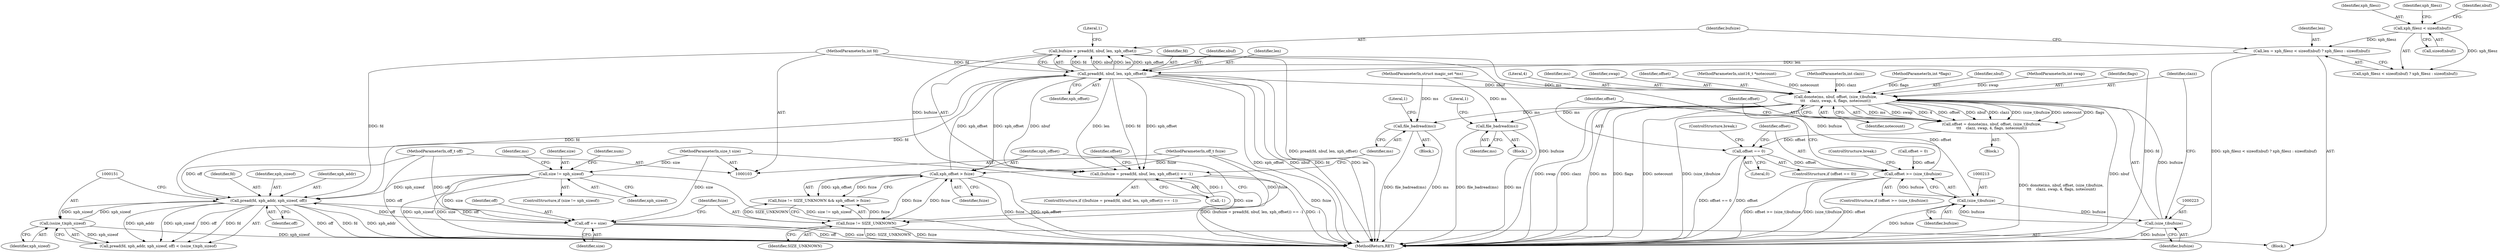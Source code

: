 digraph "0_file_ce90e05774dd77d86cfc8dfa6da57b32816841c4_3@API" {
"1000189" [label="(Call,bufsize = pread(fd, nbuf, len, xph_offset))"];
"1000191" [label="(Call,pread(fd, nbuf, len, xph_offset))"];
"1000145" [label="(Call,pread(fd, xph_addr, xph_sizeof, off))"];
"1000107" [label="(MethodParameterIn,int fd)"];
"1000150" [label="(Call,(ssize_t)xph_sizeof)"];
"1000122" [label="(Call,size != xph_sizeof)"];
"1000110" [label="(MethodParameterIn,size_t size)"];
"1000159" [label="(Call,off += size)"];
"1000108" [label="(MethodParameterIn,off_t off)"];
"1000177" [label="(Call,len = xph_filesz < sizeof(nbuf) ? xph_filesz : sizeof(nbuf))"];
"1000180" [label="(Call,xph_filesz < sizeof(nbuf))"];
"1000167" [label="(Call,xph_offset > fsize)"];
"1000164" [label="(Call,fsize != SIZE_UNKNOWN)"];
"1000111" [label="(MethodParameterIn,off_t fsize)"];
"1000188" [label="(Call,(bufsize = pread(fd, nbuf, len, xph_offset)) == -1)"];
"1000212" [label="(Call,(size_t)bufsize)"];
"1000210" [label="(Call,offset >= (size_t)bufsize)"];
"1000218" [label="(Call,donote(ms, nbuf, offset, (size_t)bufsize,\n\t\t\t    clazz, swap, 4, flags, notecount))"];
"1000154" [label="(Call,file_badread(ms))"];
"1000199" [label="(Call,file_badread(ms))"];
"1000216" [label="(Call,offset = donote(ms, nbuf, offset, (size_t)bufsize,\n\t\t\t    clazz, swap, 4, flags, notecount))"];
"1000231" [label="(Call,offset == 0)"];
"1000222" [label="(Call,(size_t)bufsize)"];
"1000204" [label="(Call,offset = 0)"];
"1000161" [label="(Identifier,size)"];
"1000191" [label="(Call,pread(fd, nbuf, len, xph_offset))"];
"1000149" [label="(Identifier,off)"];
"1000217" [label="(Identifier,offset)"];
"1000153" [label="(Block,)"];
"1000180" [label="(Call,xph_filesz < sizeof(nbuf))"];
"1000194" [label="(Identifier,len)"];
"1000198" [label="(Block,)"];
"1000146" [label="(Identifier,fd)"];
"1000144" [label="(Call,pread(fd, xph_addr, xph_sizeof, off) < (ssize_t)xph_sizeof)"];
"1000150" [label="(Call,(ssize_t)xph_sizeof)"];
"1000228" [label="(Identifier,flags)"];
"1000145" [label="(Call,pread(fd, xph_addr, xph_sizeof, off))"];
"1000154" [label="(Call,file_badread(ms))"];
"1000190" [label="(Identifier,bufsize)"];
"1000181" [label="(Identifier,xph_filesz)"];
"1000147" [label="(Identifier,xph_addr)"];
"1000237" [label="(MethodReturn,RET)"];
"1000121" [label="(ControlStructure,if (size != xph_sizeof))"];
"1000139" [label="(Identifier,num)"];
"1000227" [label="(Literal,4)"];
"1000165" [label="(Identifier,fsize)"];
"1000159" [label="(Call,off += size)"];
"1000193" [label="(Identifier,nbuf)"];
"1000216" [label="(Call,offset = donote(ms, nbuf, offset, (size_t)bufsize,\n\t\t\t    clazz, swap, 4, flags, notecount))"];
"1000219" [label="(Identifier,ms)"];
"1000177" [label="(Call,len = xph_filesz < sizeof(nbuf) ? xph_filesz : sizeof(nbuf))"];
"1000224" [label="(Identifier,bufsize)"];
"1000167" [label="(Call,xph_offset > fsize)"];
"1000188" [label="(Call,(bufsize = pread(fd, nbuf, len, xph_offset)) == -1)"];
"1000124" [label="(Identifier,xph_sizeof)"];
"1000199" [label="(Call,file_badread(ms))"];
"1000192" [label="(Identifier,fd)"];
"1000226" [label="(Identifier,swap)"];
"1000208" [label="(Block,)"];
"1000215" [label="(ControlStructure,break;)"];
"1000230" [label="(ControlStructure,if (offset == 0))"];
"1000166" [label="(Identifier,SIZE_UNKNOWN)"];
"1000212" [label="(Call,(size_t)bufsize)"];
"1000196" [label="(Call,-1)"];
"1000225" [label="(Identifier,clazz)"];
"1000160" [label="(Identifier,off)"];
"1000195" [label="(Identifier,xph_offset)"];
"1000234" [label="(ControlStructure,break;)"];
"1000182" [label="(Call,sizeof(nbuf))"];
"1000218" [label="(Call,donote(ms, nbuf, offset, (size_t)bufsize,\n\t\t\t    clazz, swap, 4, flags, notecount))"];
"1000122" [label="(Call,size != xph_sizeof)"];
"1000179" [label="(Call,xph_filesz < sizeof(nbuf) ? xph_filesz : sizeof(nbuf))"];
"1000189" [label="(Call,bufsize = pread(fd, nbuf, len, xph_offset))"];
"1000214" [label="(Identifier,bufsize)"];
"1000205" [label="(Identifier,offset)"];
"1000221" [label="(Identifier,offset)"];
"1000129" [label="(Identifier,ms)"];
"1000110" [label="(MethodParameterIn,size_t size)"];
"1000187" [label="(ControlStructure,if ((bufsize = pread(fd, nbuf, len, xph_offset)) == -1))"];
"1000148" [label="(Identifier,xph_sizeof)"];
"1000211" [label="(Identifier,offset)"];
"1000184" [label="(Identifier,xph_filesz)"];
"1000113" [label="(MethodParameterIn,uint16_t *notecount)"];
"1000231" [label="(Call,offset == 0)"];
"1000142" [label="(Block,)"];
"1000169" [label="(Identifier,fsize)"];
"1000233" [label="(Literal,0)"];
"1000186" [label="(Identifier,nbuf)"];
"1000105" [label="(MethodParameterIn,int clazz)"];
"1000107" [label="(MethodParameterIn,int fd)"];
"1000232" [label="(Identifier,offset)"];
"1000197" [label="(Literal,1)"];
"1000164" [label="(Call,fsize != SIZE_UNKNOWN)"];
"1000210" [label="(Call,offset >= (size_t)bufsize)"];
"1000104" [label="(MethodParameterIn,struct magic_set *ms)"];
"1000229" [label="(Identifier,notecount)"];
"1000155" [label="(Identifier,ms)"];
"1000203" [label="(Literal,1)"];
"1000163" [label="(Call,fsize != SIZE_UNKNOWN && xph_offset > fsize)"];
"1000123" [label="(Identifier,size)"];
"1000112" [label="(MethodParameterIn,int *flags)"];
"1000220" [label="(Identifier,nbuf)"];
"1000158" [label="(Literal,1)"];
"1000200" [label="(Identifier,ms)"];
"1000152" [label="(Identifier,xph_sizeof)"];
"1000209" [label="(ControlStructure,if (offset >= (size_t)bufsize))"];
"1000106" [label="(MethodParameterIn,int swap)"];
"1000178" [label="(Identifier,len)"];
"1000108" [label="(MethodParameterIn,off_t off)"];
"1000168" [label="(Identifier,xph_offset)"];
"1000111" [label="(MethodParameterIn,off_t fsize)"];
"1000222" [label="(Call,(size_t)bufsize)"];
"1000189" -> "1000188"  [label="AST: "];
"1000189" -> "1000191"  [label="CFG: "];
"1000190" -> "1000189"  [label="AST: "];
"1000191" -> "1000189"  [label="AST: "];
"1000197" -> "1000189"  [label="CFG: "];
"1000189" -> "1000237"  [label="DDG: bufsize"];
"1000189" -> "1000237"  [label="DDG: pread(fd, nbuf, len, xph_offset)"];
"1000189" -> "1000188"  [label="DDG: bufsize"];
"1000191" -> "1000189"  [label="DDG: fd"];
"1000191" -> "1000189"  [label="DDG: nbuf"];
"1000191" -> "1000189"  [label="DDG: len"];
"1000191" -> "1000189"  [label="DDG: xph_offset"];
"1000189" -> "1000212"  [label="DDG: bufsize"];
"1000191" -> "1000195"  [label="CFG: "];
"1000192" -> "1000191"  [label="AST: "];
"1000193" -> "1000191"  [label="AST: "];
"1000194" -> "1000191"  [label="AST: "];
"1000195" -> "1000191"  [label="AST: "];
"1000191" -> "1000237"  [label="DDG: len"];
"1000191" -> "1000237"  [label="DDG: xph_offset"];
"1000191" -> "1000237"  [label="DDG: nbuf"];
"1000191" -> "1000237"  [label="DDG: fd"];
"1000191" -> "1000145"  [label="DDG: fd"];
"1000191" -> "1000167"  [label="DDG: xph_offset"];
"1000191" -> "1000188"  [label="DDG: fd"];
"1000191" -> "1000188"  [label="DDG: nbuf"];
"1000191" -> "1000188"  [label="DDG: len"];
"1000191" -> "1000188"  [label="DDG: xph_offset"];
"1000145" -> "1000191"  [label="DDG: fd"];
"1000107" -> "1000191"  [label="DDG: fd"];
"1000177" -> "1000191"  [label="DDG: len"];
"1000167" -> "1000191"  [label="DDG: xph_offset"];
"1000191" -> "1000218"  [label="DDG: nbuf"];
"1000145" -> "1000144"  [label="AST: "];
"1000145" -> "1000149"  [label="CFG: "];
"1000146" -> "1000145"  [label="AST: "];
"1000147" -> "1000145"  [label="AST: "];
"1000148" -> "1000145"  [label="AST: "];
"1000149" -> "1000145"  [label="AST: "];
"1000151" -> "1000145"  [label="CFG: "];
"1000145" -> "1000237"  [label="DDG: off"];
"1000145" -> "1000237"  [label="DDG: fd"];
"1000145" -> "1000237"  [label="DDG: xph_addr"];
"1000145" -> "1000144"  [label="DDG: fd"];
"1000145" -> "1000144"  [label="DDG: xph_addr"];
"1000145" -> "1000144"  [label="DDG: xph_sizeof"];
"1000145" -> "1000144"  [label="DDG: off"];
"1000107" -> "1000145"  [label="DDG: fd"];
"1000150" -> "1000145"  [label="DDG: xph_sizeof"];
"1000122" -> "1000145"  [label="DDG: xph_sizeof"];
"1000159" -> "1000145"  [label="DDG: off"];
"1000108" -> "1000145"  [label="DDG: off"];
"1000145" -> "1000150"  [label="DDG: xph_sizeof"];
"1000145" -> "1000159"  [label="DDG: off"];
"1000107" -> "1000103"  [label="AST: "];
"1000107" -> "1000237"  [label="DDG: fd"];
"1000150" -> "1000144"  [label="AST: "];
"1000150" -> "1000152"  [label="CFG: "];
"1000151" -> "1000150"  [label="AST: "];
"1000152" -> "1000150"  [label="AST: "];
"1000144" -> "1000150"  [label="CFG: "];
"1000150" -> "1000237"  [label="DDG: xph_sizeof"];
"1000150" -> "1000144"  [label="DDG: xph_sizeof"];
"1000122" -> "1000121"  [label="AST: "];
"1000122" -> "1000124"  [label="CFG: "];
"1000123" -> "1000122"  [label="AST: "];
"1000124" -> "1000122"  [label="AST: "];
"1000129" -> "1000122"  [label="CFG: "];
"1000139" -> "1000122"  [label="CFG: "];
"1000122" -> "1000237"  [label="DDG: size"];
"1000122" -> "1000237"  [label="DDG: size != xph_sizeof"];
"1000122" -> "1000237"  [label="DDG: xph_sizeof"];
"1000110" -> "1000122"  [label="DDG: size"];
"1000122" -> "1000159"  [label="DDG: size"];
"1000110" -> "1000103"  [label="AST: "];
"1000110" -> "1000237"  [label="DDG: size"];
"1000110" -> "1000159"  [label="DDG: size"];
"1000159" -> "1000142"  [label="AST: "];
"1000159" -> "1000161"  [label="CFG: "];
"1000160" -> "1000159"  [label="AST: "];
"1000161" -> "1000159"  [label="AST: "];
"1000165" -> "1000159"  [label="CFG: "];
"1000159" -> "1000237"  [label="DDG: off"];
"1000159" -> "1000237"  [label="DDG: size"];
"1000108" -> "1000159"  [label="DDG: off"];
"1000108" -> "1000103"  [label="AST: "];
"1000108" -> "1000237"  [label="DDG: off"];
"1000177" -> "1000142"  [label="AST: "];
"1000177" -> "1000179"  [label="CFG: "];
"1000178" -> "1000177"  [label="AST: "];
"1000179" -> "1000177"  [label="AST: "];
"1000190" -> "1000177"  [label="CFG: "];
"1000177" -> "1000237"  [label="DDG: xph_filesz < sizeof(nbuf) ? xph_filesz : sizeof(nbuf)"];
"1000180" -> "1000177"  [label="DDG: xph_filesz"];
"1000180" -> "1000179"  [label="AST: "];
"1000180" -> "1000182"  [label="CFG: "];
"1000181" -> "1000180"  [label="AST: "];
"1000182" -> "1000180"  [label="AST: "];
"1000184" -> "1000180"  [label="CFG: "];
"1000186" -> "1000180"  [label="CFG: "];
"1000180" -> "1000179"  [label="DDG: xph_filesz"];
"1000167" -> "1000163"  [label="AST: "];
"1000167" -> "1000169"  [label="CFG: "];
"1000168" -> "1000167"  [label="AST: "];
"1000169" -> "1000167"  [label="AST: "];
"1000163" -> "1000167"  [label="CFG: "];
"1000167" -> "1000237"  [label="DDG: xph_offset"];
"1000167" -> "1000237"  [label="DDG: fsize"];
"1000167" -> "1000164"  [label="DDG: fsize"];
"1000167" -> "1000163"  [label="DDG: xph_offset"];
"1000167" -> "1000163"  [label="DDG: fsize"];
"1000164" -> "1000167"  [label="DDG: fsize"];
"1000111" -> "1000167"  [label="DDG: fsize"];
"1000164" -> "1000163"  [label="AST: "];
"1000164" -> "1000166"  [label="CFG: "];
"1000165" -> "1000164"  [label="AST: "];
"1000166" -> "1000164"  [label="AST: "];
"1000168" -> "1000164"  [label="CFG: "];
"1000163" -> "1000164"  [label="CFG: "];
"1000164" -> "1000237"  [label="DDG: SIZE_UNKNOWN"];
"1000164" -> "1000237"  [label="DDG: fsize"];
"1000164" -> "1000163"  [label="DDG: fsize"];
"1000164" -> "1000163"  [label="DDG: SIZE_UNKNOWN"];
"1000111" -> "1000164"  [label="DDG: fsize"];
"1000111" -> "1000103"  [label="AST: "];
"1000111" -> "1000237"  [label="DDG: fsize"];
"1000188" -> "1000187"  [label="AST: "];
"1000188" -> "1000196"  [label="CFG: "];
"1000196" -> "1000188"  [label="AST: "];
"1000200" -> "1000188"  [label="CFG: "];
"1000205" -> "1000188"  [label="CFG: "];
"1000188" -> "1000237"  [label="DDG: (bufsize = pread(fd, nbuf, len, xph_offset)) == -1"];
"1000188" -> "1000237"  [label="DDG: -1"];
"1000196" -> "1000188"  [label="DDG: 1"];
"1000212" -> "1000210"  [label="AST: "];
"1000212" -> "1000214"  [label="CFG: "];
"1000213" -> "1000212"  [label="AST: "];
"1000214" -> "1000212"  [label="AST: "];
"1000210" -> "1000212"  [label="CFG: "];
"1000212" -> "1000237"  [label="DDG: bufsize"];
"1000212" -> "1000210"  [label="DDG: bufsize"];
"1000222" -> "1000212"  [label="DDG: bufsize"];
"1000212" -> "1000222"  [label="DDG: bufsize"];
"1000210" -> "1000209"  [label="AST: "];
"1000211" -> "1000210"  [label="AST: "];
"1000215" -> "1000210"  [label="CFG: "];
"1000217" -> "1000210"  [label="CFG: "];
"1000210" -> "1000237"  [label="DDG: offset >= (size_t)bufsize"];
"1000210" -> "1000237"  [label="DDG: (size_t)bufsize"];
"1000210" -> "1000237"  [label="DDG: offset"];
"1000231" -> "1000210"  [label="DDG: offset"];
"1000204" -> "1000210"  [label="DDG: offset"];
"1000210" -> "1000218"  [label="DDG: offset"];
"1000218" -> "1000216"  [label="AST: "];
"1000218" -> "1000229"  [label="CFG: "];
"1000219" -> "1000218"  [label="AST: "];
"1000220" -> "1000218"  [label="AST: "];
"1000221" -> "1000218"  [label="AST: "];
"1000222" -> "1000218"  [label="AST: "];
"1000225" -> "1000218"  [label="AST: "];
"1000226" -> "1000218"  [label="AST: "];
"1000227" -> "1000218"  [label="AST: "];
"1000228" -> "1000218"  [label="AST: "];
"1000229" -> "1000218"  [label="AST: "];
"1000216" -> "1000218"  [label="CFG: "];
"1000218" -> "1000237"  [label="DDG: clazz"];
"1000218" -> "1000237"  [label="DDG: swap"];
"1000218" -> "1000237"  [label="DDG: ms"];
"1000218" -> "1000237"  [label="DDG: flags"];
"1000218" -> "1000237"  [label="DDG: notecount"];
"1000218" -> "1000237"  [label="DDG: (size_t)bufsize"];
"1000218" -> "1000237"  [label="DDG: nbuf"];
"1000218" -> "1000154"  [label="DDG: ms"];
"1000218" -> "1000199"  [label="DDG: ms"];
"1000218" -> "1000216"  [label="DDG: ms"];
"1000218" -> "1000216"  [label="DDG: swap"];
"1000218" -> "1000216"  [label="DDG: 4"];
"1000218" -> "1000216"  [label="DDG: offset"];
"1000218" -> "1000216"  [label="DDG: nbuf"];
"1000218" -> "1000216"  [label="DDG: clazz"];
"1000218" -> "1000216"  [label="DDG: (size_t)bufsize"];
"1000218" -> "1000216"  [label="DDG: notecount"];
"1000218" -> "1000216"  [label="DDG: flags"];
"1000104" -> "1000218"  [label="DDG: ms"];
"1000222" -> "1000218"  [label="DDG: bufsize"];
"1000105" -> "1000218"  [label="DDG: clazz"];
"1000106" -> "1000218"  [label="DDG: swap"];
"1000112" -> "1000218"  [label="DDG: flags"];
"1000113" -> "1000218"  [label="DDG: notecount"];
"1000154" -> "1000153"  [label="AST: "];
"1000154" -> "1000155"  [label="CFG: "];
"1000155" -> "1000154"  [label="AST: "];
"1000158" -> "1000154"  [label="CFG: "];
"1000154" -> "1000237"  [label="DDG: ms"];
"1000154" -> "1000237"  [label="DDG: file_badread(ms)"];
"1000104" -> "1000154"  [label="DDG: ms"];
"1000199" -> "1000198"  [label="AST: "];
"1000199" -> "1000200"  [label="CFG: "];
"1000200" -> "1000199"  [label="AST: "];
"1000203" -> "1000199"  [label="CFG: "];
"1000199" -> "1000237"  [label="DDG: ms"];
"1000199" -> "1000237"  [label="DDG: file_badread(ms)"];
"1000104" -> "1000199"  [label="DDG: ms"];
"1000216" -> "1000208"  [label="AST: "];
"1000217" -> "1000216"  [label="AST: "];
"1000232" -> "1000216"  [label="CFG: "];
"1000216" -> "1000237"  [label="DDG: donote(ms, nbuf, offset, (size_t)bufsize,\n\t\t\t    clazz, swap, 4, flags, notecount)"];
"1000216" -> "1000231"  [label="DDG: offset"];
"1000231" -> "1000230"  [label="AST: "];
"1000231" -> "1000233"  [label="CFG: "];
"1000232" -> "1000231"  [label="AST: "];
"1000233" -> "1000231"  [label="AST: "];
"1000211" -> "1000231"  [label="CFG: "];
"1000234" -> "1000231"  [label="CFG: "];
"1000231" -> "1000237"  [label="DDG: offset == 0"];
"1000231" -> "1000237"  [label="DDG: offset"];
"1000222" -> "1000224"  [label="CFG: "];
"1000223" -> "1000222"  [label="AST: "];
"1000224" -> "1000222"  [label="AST: "];
"1000225" -> "1000222"  [label="CFG: "];
"1000222" -> "1000237"  [label="DDG: bufsize"];
}
